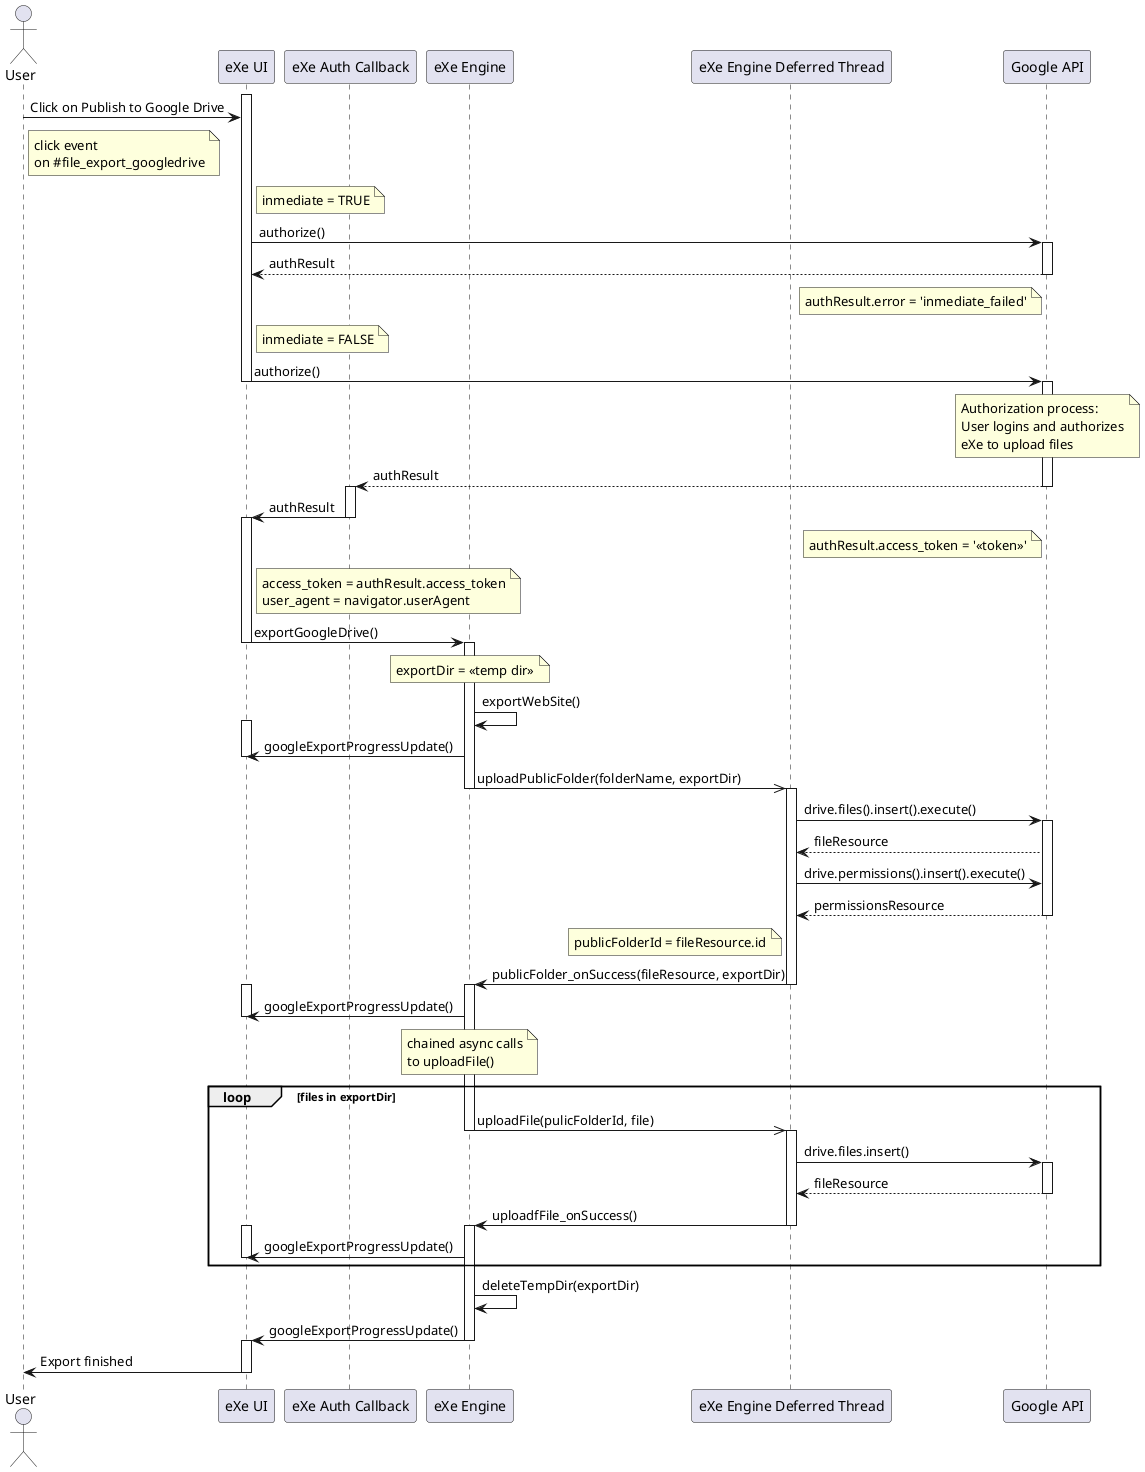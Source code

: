 @startuml
'PlantUML Diagram. http://plantuml.sourceforge.net'

actor User

participant "eXe UI" as UI
participant "eXe Auth Callback" as CB
participant "eXe Engine" as E
participant "eXe Engine Deferred Thread" as D
participant "Google API" as G

activate UI
User->UI: Click on Publish to Google Drive
note right of User
click event
on #file_export_googledrive
end note

note right of UI
inmediate = TRUE
end note
UI->G: authorize()
activate G
UI<--G: authResult
note left of G
authResult.error = 'inmediate_failed'
end note
deactivate G

note right of UI
inmediate = FALSE
end note
UI->G: authorize()
deactivate UI
activate G
note over G
Authorization process:
User logins and authorizes
eXe to upload files
end note
CB<--G: authResult
deactivate G
activate CB
UI<-CB: authResult
deactivate CB
activate UI
note left of G
authResult.access_token = '<<token>>'
end note

note right of UI
access_token = authResult.access_token
user_agent = navigator.userAgent
end note
UI->E: exportGoogleDrive()
deactivate UI
activate E
note over E
exportDir = <<temp dir>>
endnote
E->E: exportWebSite()
activate UI
E->UI: googleExportProgressUpdate()
deactivate UI
note over E
endnote
E->>D: uploadPublicFolder(folderName, exportDir)
deactivate E
activate D
D->G: drive.files().insert().execute()
activate G
D<--G: fileResource
D->G: drive.permissions().insert().execute()
D<--G: permissionsResource
deactivate G
note left D
publicFolderId = fileResource.id
end note
D->E: publicFolder_onSuccess(fileResource, exportDir)
deactivate D
activate E
activate UI
E->UI: googleExportProgressUpdate()
deactivate UI
note over E
chained async calls
to uploadFile()
endnote
loop files in exportDir
  E->>D: uploadFile(pulicFolderId, file)
  deactivate E
  activate D
  D->G: drive.files.insert()
  activate G
  D<--G: fileResource
  deactivate G
  D->E: uploadfFile_onSuccess()
  deactivate D
  activate E
  activate UI
  E->UI: googleExportProgressUpdate()
  deactivate UI
end loop

E->E: deleteTempDir(exportDir)
E->UI: googleExportProgressUpdate()
deactivate E
activate UI
UI->User: Export finished
deactivate UI

@enduml